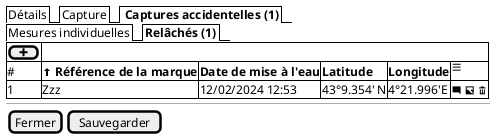 @startsalt
{

  {/  Détails | Capture | <b> Captures accidentelles (1) }
  {/  Mesures individuelles | <b>Relâchés (1) }

	{#
      [ <&plus>]
      # | <&arrow-thick-top> <b>Référence de la marque | <b>Date de mise à l'eau     | <b>Latitude   | <b>Longitude | <&menu>
      1 | Zzz | 12/02/2024 12:53          | 43°9.354' N | 4°21.996'E | <&comment-square> <&image> <&trash>
    }
  --

  {
    [Fermer] | [Sauvegarder]
  }
}
@endsalt
